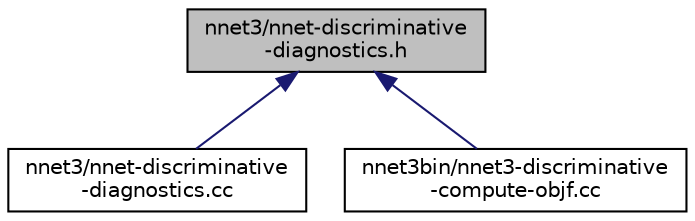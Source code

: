 digraph "nnet3/nnet-discriminative-diagnostics.h"
{
  edge [fontname="Helvetica",fontsize="10",labelfontname="Helvetica",labelfontsize="10"];
  node [fontname="Helvetica",fontsize="10",shape=record];
  Node150 [label="nnet3/nnet-discriminative\l-diagnostics.h",height=0.2,width=0.4,color="black", fillcolor="grey75", style="filled", fontcolor="black"];
  Node150 -> Node151 [dir="back",color="midnightblue",fontsize="10",style="solid",fontname="Helvetica"];
  Node151 [label="nnet3/nnet-discriminative\l-diagnostics.cc",height=0.2,width=0.4,color="black", fillcolor="white", style="filled",URL="$nnet-discriminative-diagnostics_8cc.html"];
  Node150 -> Node152 [dir="back",color="midnightblue",fontsize="10",style="solid",fontname="Helvetica"];
  Node152 [label="nnet3bin/nnet3-discriminative\l-compute-objf.cc",height=0.2,width=0.4,color="black", fillcolor="white", style="filled",URL="$nnet3-discriminative-compute-objf_8cc.html"];
}
